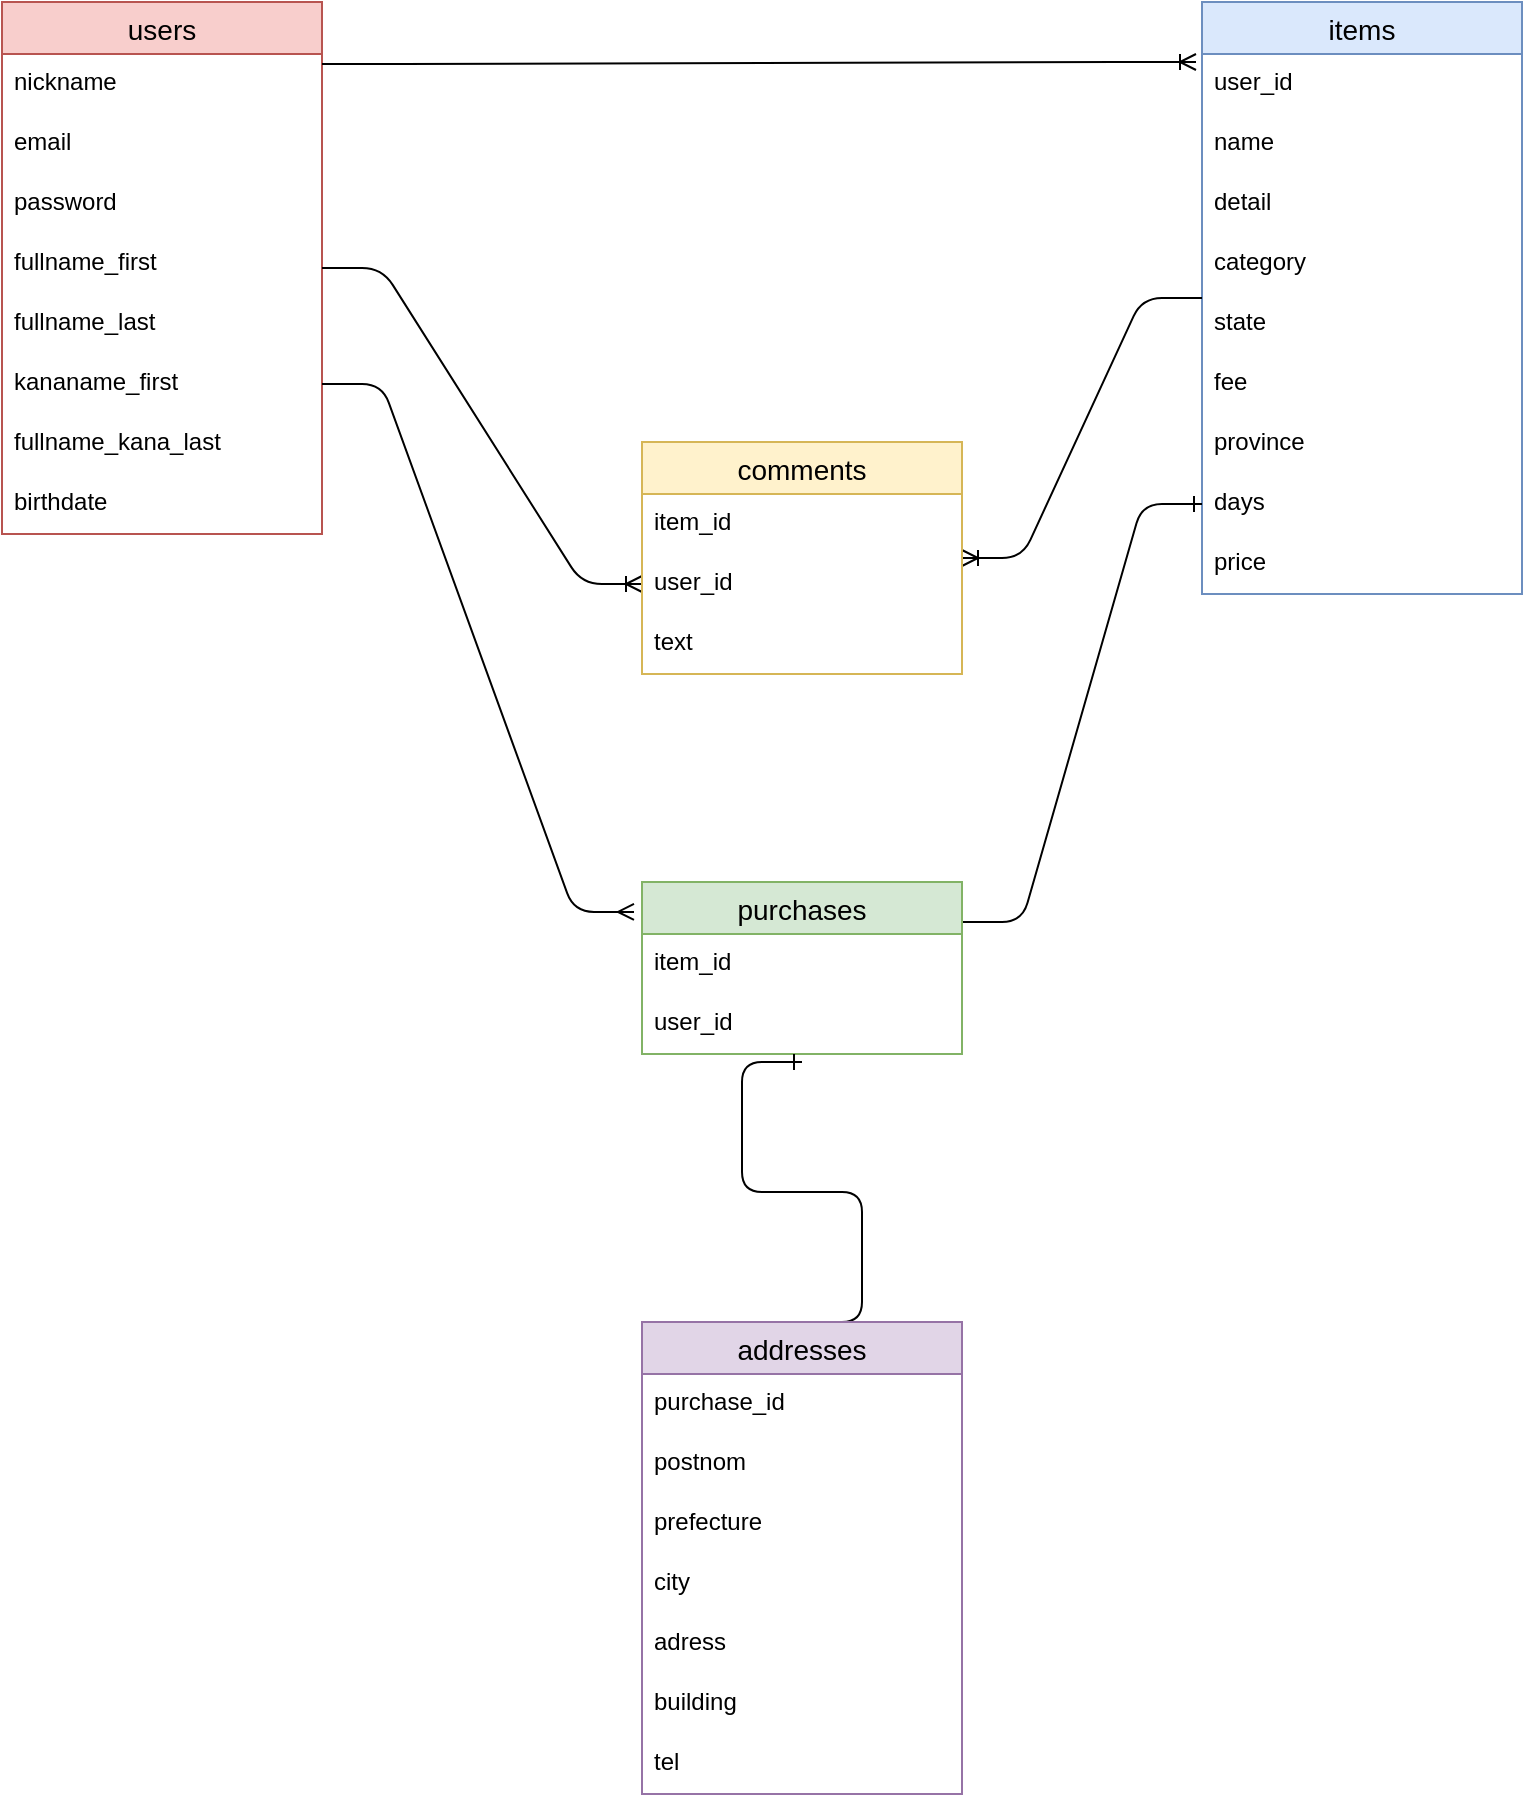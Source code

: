 <mxfile version="13.6.6" type="device"><diagram id="pYdl9xuv1Ufssa3k_8HJ" name="Page-1"><mxGraphModel dx="1127" dy="1848" grid="1" gridSize="10" guides="1" tooltips="1" connect="1" arrows="1" fold="1" page="1" pageScale="1" pageWidth="827" pageHeight="1169" math="0" shadow="0"><root><mxCell id="0"/><mxCell id="1" parent="0"/><mxCell id="C-qEE81NguZUEMzG3DxP-15" value="users" style="swimlane;fontStyle=0;childLayout=stackLayout;horizontal=1;startSize=26;horizontalStack=0;resizeParent=1;resizeParentMax=0;resizeLast=0;collapsible=1;marginBottom=0;align=center;fontSize=14;fillColor=#f8cecc;strokeColor=#b85450;" parent="1" vertex="1"><mxGeometry x="40" y="40" width="160" height="266" as="geometry"/></mxCell><mxCell id="C-qEE81NguZUEMzG3DxP-16" value="nickname" style="text;strokeColor=none;fillColor=none;spacingLeft=4;spacingRight=4;overflow=hidden;rotatable=0;points=[[0,0.5],[1,0.5]];portConstraint=eastwest;fontSize=12;" parent="C-qEE81NguZUEMzG3DxP-15" vertex="1"><mxGeometry y="26" width="160" height="30" as="geometry"/></mxCell><mxCell id="C-qEE81NguZUEMzG3DxP-17" value="email" style="text;strokeColor=none;fillColor=none;spacingLeft=4;spacingRight=4;overflow=hidden;rotatable=0;points=[[0,0.5],[1,0.5]];portConstraint=eastwest;fontSize=12;" parent="C-qEE81NguZUEMzG3DxP-15" vertex="1"><mxGeometry y="56" width="160" height="30" as="geometry"/></mxCell><mxCell id="C-qEE81NguZUEMzG3DxP-18" value="password" style="text;strokeColor=none;fillColor=none;spacingLeft=4;spacingRight=4;overflow=hidden;rotatable=0;points=[[0,0.5],[1,0.5]];portConstraint=eastwest;fontSize=12;" parent="C-qEE81NguZUEMzG3DxP-15" vertex="1"><mxGeometry y="86" width="160" height="30" as="geometry"/></mxCell><mxCell id="C-qEE81NguZUEMzG3DxP-19" value="fullname_first" style="text;strokeColor=none;fillColor=none;spacingLeft=4;spacingRight=4;overflow=hidden;rotatable=0;points=[[0,0.5],[1,0.5]];portConstraint=eastwest;fontSize=12;" parent="C-qEE81NguZUEMzG3DxP-15" vertex="1"><mxGeometry y="116" width="160" height="30" as="geometry"/></mxCell><mxCell id="C-qEE81NguZUEMzG3DxP-21" value="fullname_last" style="text;strokeColor=none;fillColor=none;spacingLeft=4;spacingRight=4;overflow=hidden;rotatable=0;points=[[0,0.5],[1,0.5]];portConstraint=eastwest;fontSize=12;" parent="C-qEE81NguZUEMzG3DxP-15" vertex="1"><mxGeometry y="146" width="160" height="30" as="geometry"/></mxCell><mxCell id="C-qEE81NguZUEMzG3DxP-22" value="kananame_first" style="text;strokeColor=none;fillColor=none;spacingLeft=4;spacingRight=4;overflow=hidden;rotatable=0;points=[[0,0.5],[1,0.5]];portConstraint=eastwest;fontSize=12;" parent="C-qEE81NguZUEMzG3DxP-15" vertex="1"><mxGeometry y="176" width="160" height="30" as="geometry"/></mxCell><mxCell id="C-qEE81NguZUEMzG3DxP-23" value="fullname_kana_last" style="text;strokeColor=none;fillColor=none;spacingLeft=4;spacingRight=4;overflow=hidden;rotatable=0;points=[[0,0.5],[1,0.5]];portConstraint=eastwest;fontSize=12;" parent="C-qEE81NguZUEMzG3DxP-15" vertex="1"><mxGeometry y="206" width="160" height="30" as="geometry"/></mxCell><mxCell id="C-qEE81NguZUEMzG3DxP-24" value="birthdate" style="text;strokeColor=none;fillColor=none;spacingLeft=4;spacingRight=4;overflow=hidden;rotatable=0;points=[[0,0.5],[1,0.5]];portConstraint=eastwest;fontSize=12;" parent="C-qEE81NguZUEMzG3DxP-15" vertex="1"><mxGeometry y="236" width="160" height="30" as="geometry"/></mxCell><mxCell id="C-qEE81NguZUEMzG3DxP-25" value="items" style="swimlane;fontStyle=0;childLayout=stackLayout;horizontal=1;startSize=26;horizontalStack=0;resizeParent=1;resizeParentMax=0;resizeLast=0;collapsible=1;marginBottom=0;align=center;fontSize=14;fillColor=#dae8fc;strokeColor=#6c8ebf;" parent="1" vertex="1"><mxGeometry x="640" y="40" width="160" height="296" as="geometry"/></mxCell><mxCell id="C-qEE81NguZUEMzG3DxP-26" value="user_id" style="text;strokeColor=none;fillColor=none;spacingLeft=4;spacingRight=4;overflow=hidden;rotatable=0;points=[[0,0.5],[1,0.5]];portConstraint=eastwest;fontSize=12;" parent="C-qEE81NguZUEMzG3DxP-25" vertex="1"><mxGeometry y="26" width="160" height="30" as="geometry"/></mxCell><mxCell id="C-qEE81NguZUEMzG3DxP-28" value="name" style="text;strokeColor=none;fillColor=none;spacingLeft=4;spacingRight=4;overflow=hidden;rotatable=0;points=[[0,0.5],[1,0.5]];portConstraint=eastwest;fontSize=12;" parent="C-qEE81NguZUEMzG3DxP-25" vertex="1"><mxGeometry y="56" width="160" height="30" as="geometry"/></mxCell><mxCell id="C-qEE81NguZUEMzG3DxP-31" value="detail" style="text;strokeColor=none;fillColor=none;spacingLeft=4;spacingRight=4;overflow=hidden;rotatable=0;points=[[0,0.5],[1,0.5]];portConstraint=eastwest;fontSize=12;" parent="C-qEE81NguZUEMzG3DxP-25" vertex="1"><mxGeometry y="86" width="160" height="30" as="geometry"/></mxCell><mxCell id="C-qEE81NguZUEMzG3DxP-32" value="category" style="text;strokeColor=none;fillColor=none;spacingLeft=4;spacingRight=4;overflow=hidden;rotatable=0;points=[[0,0.5],[1,0.5]];portConstraint=eastwest;fontSize=12;" parent="C-qEE81NguZUEMzG3DxP-25" vertex="1"><mxGeometry y="116" width="160" height="30" as="geometry"/></mxCell><mxCell id="C-qEE81NguZUEMzG3DxP-33" value="state" style="text;strokeColor=none;fillColor=none;spacingLeft=4;spacingRight=4;overflow=hidden;rotatable=0;points=[[0,0.5],[1,0.5]];portConstraint=eastwest;fontSize=12;" parent="C-qEE81NguZUEMzG3DxP-25" vertex="1"><mxGeometry y="146" width="160" height="30" as="geometry"/></mxCell><mxCell id="C-qEE81NguZUEMzG3DxP-34" value="fee" style="text;strokeColor=none;fillColor=none;spacingLeft=4;spacingRight=4;overflow=hidden;rotatable=0;points=[[0,0.5],[1,0.5]];portConstraint=eastwest;fontSize=12;" parent="C-qEE81NguZUEMzG3DxP-25" vertex="1"><mxGeometry y="176" width="160" height="30" as="geometry"/></mxCell><mxCell id="C-qEE81NguZUEMzG3DxP-35" value="province" style="text;strokeColor=none;fillColor=none;spacingLeft=4;spacingRight=4;overflow=hidden;rotatable=0;points=[[0,0.5],[1,0.5]];portConstraint=eastwest;fontSize=12;" parent="C-qEE81NguZUEMzG3DxP-25" vertex="1"><mxGeometry y="206" width="160" height="30" as="geometry"/></mxCell><mxCell id="C-qEE81NguZUEMzG3DxP-36" value="days" style="text;strokeColor=none;fillColor=none;spacingLeft=4;spacingRight=4;overflow=hidden;rotatable=0;points=[[0,0.5],[1,0.5]];portConstraint=eastwest;fontSize=12;" parent="C-qEE81NguZUEMzG3DxP-25" vertex="1"><mxGeometry y="236" width="160" height="30" as="geometry"/></mxCell><mxCell id="C-qEE81NguZUEMzG3DxP-37" value="price" style="text;strokeColor=none;fillColor=none;spacingLeft=4;spacingRight=4;overflow=hidden;rotatable=0;points=[[0,0.5],[1,0.5]];portConstraint=eastwest;fontSize=12;" parent="C-qEE81NguZUEMzG3DxP-25" vertex="1"><mxGeometry y="266" width="160" height="30" as="geometry"/></mxCell><mxCell id="C-qEE81NguZUEMzG3DxP-38" value="" style="edgeStyle=entityRelationEdgeStyle;fontSize=12;html=1;endArrow=ERoneToMany;exitX=1;exitY=0.167;exitDx=0;exitDy=0;exitPerimeter=0;" parent="1" source="C-qEE81NguZUEMzG3DxP-16" edge="1"><mxGeometry width="100" height="100" relative="1" as="geometry"><mxPoint x="210" y="70" as="sourcePoint"/><mxPoint x="637" y="70" as="targetPoint"/></mxGeometry></mxCell><mxCell id="C-qEE81NguZUEMzG3DxP-43" value="" style="edgeStyle=entityRelationEdgeStyle;fontSize=12;html=1;endArrow=ERoneToMany;" parent="1" source="C-qEE81NguZUEMzG3DxP-15" target="C-qEE81NguZUEMzG3DxP-41" edge="1"><mxGeometry width="100" height="100" relative="1" as="geometry"><mxPoint x="360" y="780" as="sourcePoint"/><mxPoint x="460" y="680" as="targetPoint"/></mxGeometry></mxCell><mxCell id="C-qEE81NguZUEMzG3DxP-44" value="" style="edgeStyle=entityRelationEdgeStyle;fontSize=12;html=1;endArrow=ERoneToMany;" parent="1" source="C-qEE81NguZUEMzG3DxP-25" target="C-qEE81NguZUEMzG3DxP-39" edge="1"><mxGeometry width="100" height="100" relative="1" as="geometry"><mxPoint x="360" y="780" as="sourcePoint"/><mxPoint x="520" y="570" as="targetPoint"/></mxGeometry></mxCell><mxCell id="C-qEE81NguZUEMzG3DxP-59" value="" style="edgeStyle=entityRelationEdgeStyle;fontSize=12;html=1;endArrow=ERmany;exitX=1;exitY=0.5;exitDx=0;exitDy=0;entryX=-0.025;entryY=0.174;entryDx=0;entryDy=0;entryPerimeter=0;" parent="1" source="C-qEE81NguZUEMzG3DxP-22" target="ljwaplz4Rr48G2hDcbdO-3" edge="1"><mxGeometry width="100" height="100" relative="1" as="geometry"><mxPoint x="360" y="780" as="sourcePoint"/><mxPoint x="460" y="680" as="targetPoint"/></mxGeometry></mxCell><mxCell id="C-qEE81NguZUEMzG3DxP-39" value="comments" style="swimlane;fontStyle=0;childLayout=stackLayout;horizontal=1;startSize=26;horizontalStack=0;resizeParent=1;resizeParentMax=0;resizeLast=0;collapsible=1;marginBottom=0;align=center;fontSize=14;fillColor=#fff2cc;strokeColor=#d6b656;" parent="1" vertex="1"><mxGeometry x="360" y="260" width="160" height="116" as="geometry"/></mxCell><mxCell id="C-qEE81NguZUEMzG3DxP-40" value="item_id" style="text;strokeColor=none;fillColor=none;spacingLeft=4;spacingRight=4;overflow=hidden;rotatable=0;points=[[0,0.5],[1,0.5]];portConstraint=eastwest;fontSize=12;" parent="C-qEE81NguZUEMzG3DxP-39" vertex="1"><mxGeometry y="26" width="160" height="30" as="geometry"/></mxCell><mxCell id="C-qEE81NguZUEMzG3DxP-41" value="user_id" style="text;strokeColor=none;fillColor=none;spacingLeft=4;spacingRight=4;overflow=hidden;rotatable=0;points=[[0,0.5],[1,0.5]];portConstraint=eastwest;fontSize=12;" parent="C-qEE81NguZUEMzG3DxP-39" vertex="1"><mxGeometry y="56" width="160" height="30" as="geometry"/></mxCell><mxCell id="C-qEE81NguZUEMzG3DxP-42" value="text" style="text;strokeColor=none;fillColor=none;spacingLeft=4;spacingRight=4;overflow=hidden;rotatable=0;points=[[0,0.5],[1,0.5]];portConstraint=eastwest;fontSize=12;" parent="C-qEE81NguZUEMzG3DxP-39" vertex="1"><mxGeometry y="86" width="160" height="30" as="geometry"/></mxCell><mxCell id="ljwaplz4Rr48G2hDcbdO-2" value="" style="edgeStyle=entityRelationEdgeStyle;fontSize=12;html=1;endArrow=ERone;endFill=1;entryX=0;entryY=0.5;entryDx=0;entryDy=0;" edge="1" parent="1" target="C-qEE81NguZUEMzG3DxP-36"><mxGeometry width="100" height="100" relative="1" as="geometry"><mxPoint x="520" y="500" as="sourcePoint"/><mxPoint x="620" y="400" as="targetPoint"/></mxGeometry></mxCell><mxCell id="ljwaplz4Rr48G2hDcbdO-3" value="purchases" style="swimlane;fontStyle=0;childLayout=stackLayout;horizontal=1;startSize=26;horizontalStack=0;resizeParent=1;resizeParentMax=0;resizeLast=0;collapsible=1;marginBottom=0;align=center;fontSize=14;fillColor=#d5e8d4;strokeColor=#82b366;" vertex="1" parent="1"><mxGeometry x="360" y="480" width="160" height="86" as="geometry"/></mxCell><mxCell id="ljwaplz4Rr48G2hDcbdO-4" value="item_id" style="text;strokeColor=none;fillColor=none;spacingLeft=4;spacingRight=4;overflow=hidden;rotatable=0;points=[[0,0.5],[1,0.5]];portConstraint=eastwest;fontSize=12;" vertex="1" parent="ljwaplz4Rr48G2hDcbdO-3"><mxGeometry y="26" width="160" height="30" as="geometry"/></mxCell><mxCell id="ljwaplz4Rr48G2hDcbdO-5" value="user_id" style="text;strokeColor=none;fillColor=none;spacingLeft=4;spacingRight=4;overflow=hidden;rotatable=0;points=[[0,0.5],[1,0.5]];portConstraint=eastwest;fontSize=12;" vertex="1" parent="ljwaplz4Rr48G2hDcbdO-3"><mxGeometry y="56" width="160" height="30" as="geometry"/></mxCell><mxCell id="ljwaplz4Rr48G2hDcbdO-7" value="" style="edgeStyle=entityRelationEdgeStyle;fontSize=12;html=1;endArrow=ERone;endFill=1;exitX=0.5;exitY=0;exitDx=0;exitDy=0;" edge="1" parent="1" source="C-qEE81NguZUEMzG3DxP-49"><mxGeometry width="100" height="100" relative="1" as="geometry"><mxPoint x="360" y="840" as="sourcePoint"/><mxPoint x="440" y="570" as="targetPoint"/></mxGeometry></mxCell><mxCell id="C-qEE81NguZUEMzG3DxP-49" value="addresses" style="swimlane;fontStyle=0;childLayout=stackLayout;horizontal=1;startSize=26;horizontalStack=0;resizeParent=1;resizeParentMax=0;resizeLast=0;collapsible=1;marginBottom=0;align=center;fontSize=14;fillColor=#e1d5e7;strokeColor=#9673a6;" parent="1" vertex="1"><mxGeometry x="360" y="700" width="160" height="236" as="geometry"/></mxCell><mxCell id="C-qEE81NguZUEMzG3DxP-51" value="purchase_id" style="text;strokeColor=none;fillColor=none;spacingLeft=4;spacingRight=4;overflow=hidden;rotatable=0;points=[[0,0.5],[1,0.5]];portConstraint=eastwest;fontSize=12;" parent="C-qEE81NguZUEMzG3DxP-49" vertex="1"><mxGeometry y="26" width="160" height="30" as="geometry"/></mxCell><mxCell id="C-qEE81NguZUEMzG3DxP-52" value="postnom" style="text;strokeColor=none;fillColor=none;spacingLeft=4;spacingRight=4;overflow=hidden;rotatable=0;points=[[0,0.5],[1,0.5]];portConstraint=eastwest;fontSize=12;" parent="C-qEE81NguZUEMzG3DxP-49" vertex="1"><mxGeometry y="56" width="160" height="30" as="geometry"/></mxCell><mxCell id="C-qEE81NguZUEMzG3DxP-53" value="prefecture" style="text;strokeColor=none;fillColor=none;spacingLeft=4;spacingRight=4;overflow=hidden;rotatable=0;points=[[0,0.5],[1,0.5]];portConstraint=eastwest;fontSize=12;" parent="C-qEE81NguZUEMzG3DxP-49" vertex="1"><mxGeometry y="86" width="160" height="30" as="geometry"/></mxCell><mxCell id="C-qEE81NguZUEMzG3DxP-54" value="city" style="text;strokeColor=none;fillColor=none;spacingLeft=4;spacingRight=4;overflow=hidden;rotatable=0;points=[[0,0.5],[1,0.5]];portConstraint=eastwest;fontSize=12;" parent="C-qEE81NguZUEMzG3DxP-49" vertex="1"><mxGeometry y="116" width="160" height="30" as="geometry"/></mxCell><mxCell id="C-qEE81NguZUEMzG3DxP-55" value="adress" style="text;strokeColor=none;fillColor=none;spacingLeft=4;spacingRight=4;overflow=hidden;rotatable=0;points=[[0,0.5],[1,0.5]];portConstraint=eastwest;fontSize=12;" parent="C-qEE81NguZUEMzG3DxP-49" vertex="1"><mxGeometry y="146" width="160" height="30" as="geometry"/></mxCell><mxCell id="C-qEE81NguZUEMzG3DxP-56" value="building" style="text;strokeColor=none;fillColor=none;spacingLeft=4;spacingRight=4;overflow=hidden;rotatable=0;points=[[0,0.5],[1,0.5]];portConstraint=eastwest;fontSize=12;" parent="C-qEE81NguZUEMzG3DxP-49" vertex="1"><mxGeometry y="176" width="160" height="30" as="geometry"/></mxCell><mxCell id="C-qEE81NguZUEMzG3DxP-57" value="tel" style="text;strokeColor=none;fillColor=none;spacingLeft=4;spacingRight=4;overflow=hidden;rotatable=0;points=[[0,0.5],[1,0.5]];portConstraint=eastwest;fontSize=12;" parent="C-qEE81NguZUEMzG3DxP-49" vertex="1"><mxGeometry y="206" width="160" height="30" as="geometry"/></mxCell></root></mxGraphModel></diagram></mxfile>
